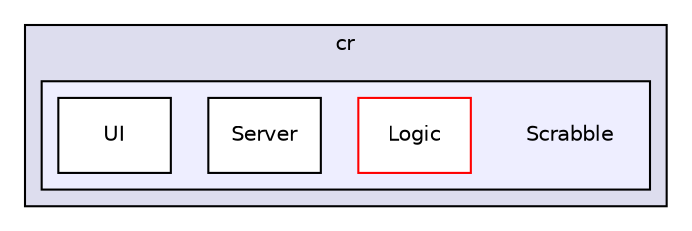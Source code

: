 digraph "src/tec/ac/cr/Scrabble" {
  compound=true
  node [ fontsize="10", fontname="Helvetica"];
  edge [ labelfontsize="10", labelfontname="Helvetica"];
  subgraph clusterdir_b05ce02602fa745a0813da0835b2027e {
    graph [ bgcolor="#ddddee", pencolor="black", label="cr" fontname="Helvetica", fontsize="10", URL="dir_b05ce02602fa745a0813da0835b2027e.html"]
  subgraph clusterdir_7ed4e8aca8f68cf7112f9b31e1e5dac6 {
    graph [ bgcolor="#eeeeff", pencolor="black", label="" URL="dir_7ed4e8aca8f68cf7112f9b31e1e5dac6.html"];
    dir_7ed4e8aca8f68cf7112f9b31e1e5dac6 [shape=plaintext label="Scrabble"];
    dir_4c14075f81eb290628003691a9b92d90 [shape=box label="Logic" color="red" fillcolor="white" style="filled" URL="dir_4c14075f81eb290628003691a9b92d90.html"];
    dir_bbd6f4cf564e7e357099d4916fef3aa9 [shape=box label="Server" color="black" fillcolor="white" style="filled" URL="dir_bbd6f4cf564e7e357099d4916fef3aa9.html"];
    dir_e2dae35c751ef00b6c3b26f3eff79c35 [shape=box label="UI" color="black" fillcolor="white" style="filled" URL="dir_e2dae35c751ef00b6c3b26f3eff79c35.html"];
  }
  }
}
